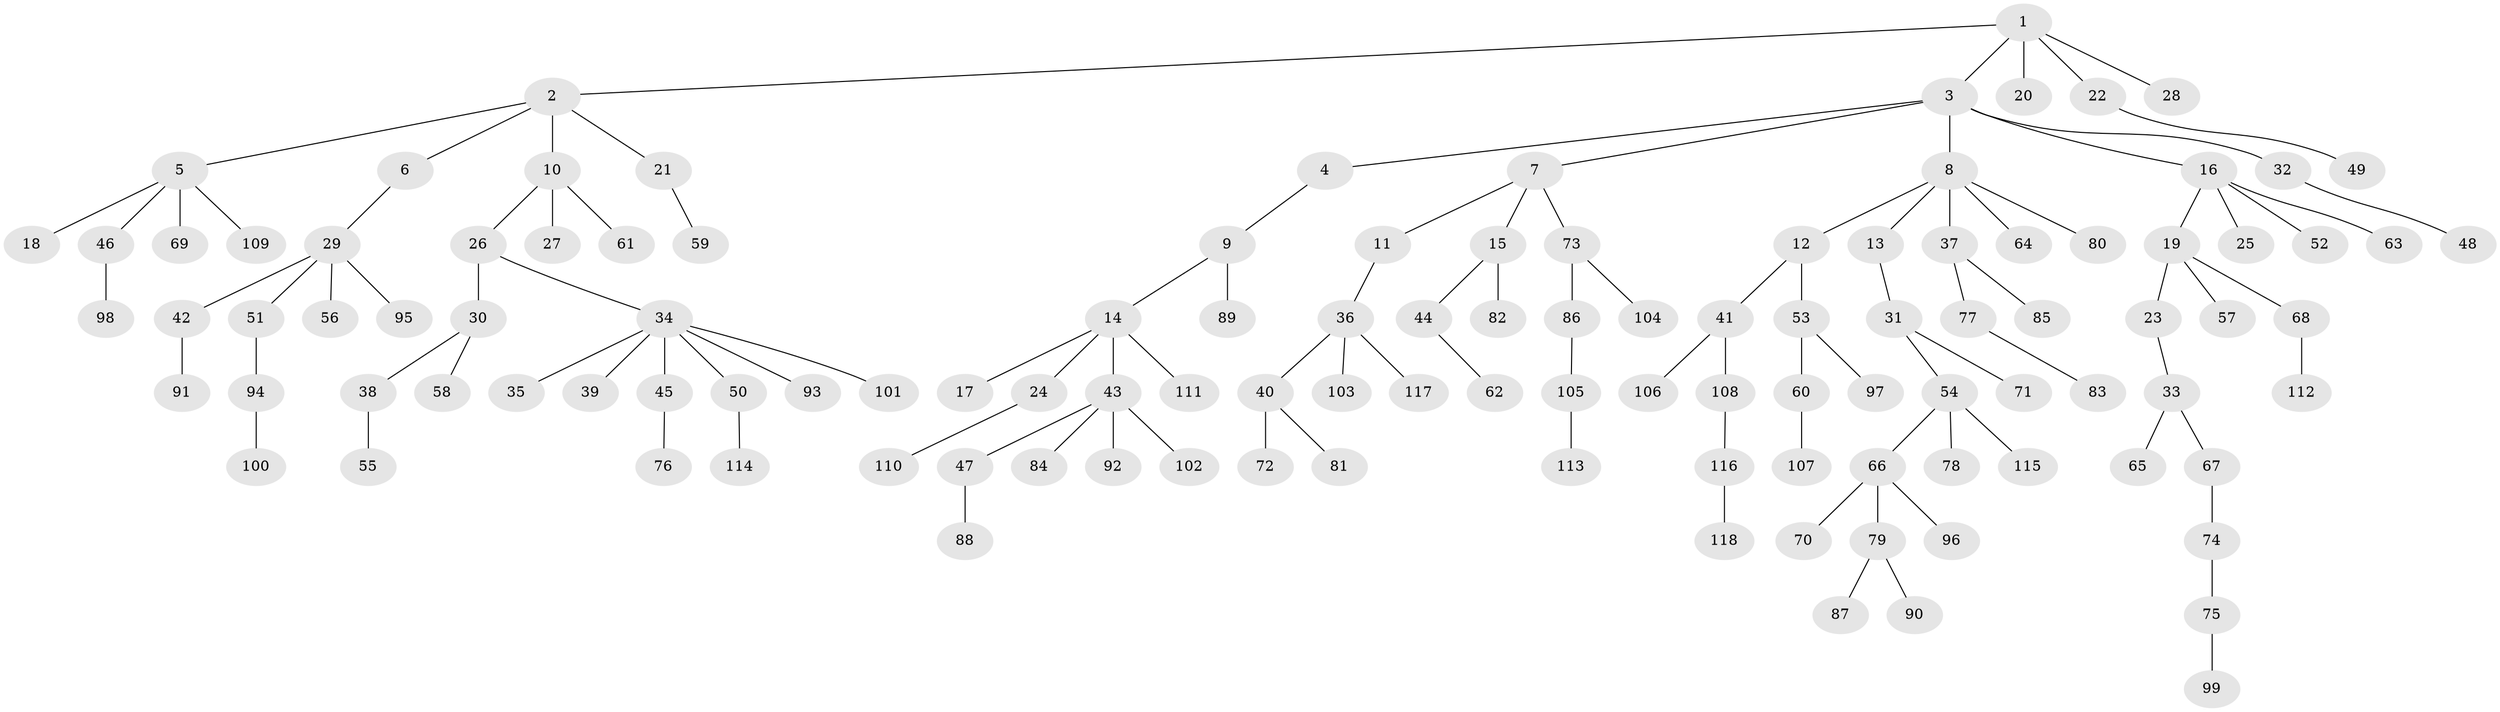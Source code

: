 // coarse degree distribution, {4: 0.0625, 5: 0.041666666666666664, 1: 0.5, 3: 0.20833333333333334, 2: 0.1875}
// Generated by graph-tools (version 1.1) at 2025/37/03/04/25 23:37:27]
// undirected, 118 vertices, 117 edges
graph export_dot {
  node [color=gray90,style=filled];
  1;
  2;
  3;
  4;
  5;
  6;
  7;
  8;
  9;
  10;
  11;
  12;
  13;
  14;
  15;
  16;
  17;
  18;
  19;
  20;
  21;
  22;
  23;
  24;
  25;
  26;
  27;
  28;
  29;
  30;
  31;
  32;
  33;
  34;
  35;
  36;
  37;
  38;
  39;
  40;
  41;
  42;
  43;
  44;
  45;
  46;
  47;
  48;
  49;
  50;
  51;
  52;
  53;
  54;
  55;
  56;
  57;
  58;
  59;
  60;
  61;
  62;
  63;
  64;
  65;
  66;
  67;
  68;
  69;
  70;
  71;
  72;
  73;
  74;
  75;
  76;
  77;
  78;
  79;
  80;
  81;
  82;
  83;
  84;
  85;
  86;
  87;
  88;
  89;
  90;
  91;
  92;
  93;
  94;
  95;
  96;
  97;
  98;
  99;
  100;
  101;
  102;
  103;
  104;
  105;
  106;
  107;
  108;
  109;
  110;
  111;
  112;
  113;
  114;
  115;
  116;
  117;
  118;
  1 -- 2;
  1 -- 3;
  1 -- 20;
  1 -- 22;
  1 -- 28;
  2 -- 5;
  2 -- 6;
  2 -- 10;
  2 -- 21;
  3 -- 4;
  3 -- 7;
  3 -- 8;
  3 -- 16;
  3 -- 32;
  4 -- 9;
  5 -- 18;
  5 -- 46;
  5 -- 69;
  5 -- 109;
  6 -- 29;
  7 -- 11;
  7 -- 15;
  7 -- 73;
  8 -- 12;
  8 -- 13;
  8 -- 37;
  8 -- 64;
  8 -- 80;
  9 -- 14;
  9 -- 89;
  10 -- 26;
  10 -- 27;
  10 -- 61;
  11 -- 36;
  12 -- 41;
  12 -- 53;
  13 -- 31;
  14 -- 17;
  14 -- 24;
  14 -- 43;
  14 -- 111;
  15 -- 44;
  15 -- 82;
  16 -- 19;
  16 -- 25;
  16 -- 52;
  16 -- 63;
  19 -- 23;
  19 -- 57;
  19 -- 68;
  21 -- 59;
  22 -- 49;
  23 -- 33;
  24 -- 110;
  26 -- 30;
  26 -- 34;
  29 -- 42;
  29 -- 51;
  29 -- 56;
  29 -- 95;
  30 -- 38;
  30 -- 58;
  31 -- 54;
  31 -- 71;
  32 -- 48;
  33 -- 65;
  33 -- 67;
  34 -- 35;
  34 -- 39;
  34 -- 45;
  34 -- 50;
  34 -- 93;
  34 -- 101;
  36 -- 40;
  36 -- 103;
  36 -- 117;
  37 -- 77;
  37 -- 85;
  38 -- 55;
  40 -- 72;
  40 -- 81;
  41 -- 106;
  41 -- 108;
  42 -- 91;
  43 -- 47;
  43 -- 84;
  43 -- 92;
  43 -- 102;
  44 -- 62;
  45 -- 76;
  46 -- 98;
  47 -- 88;
  50 -- 114;
  51 -- 94;
  53 -- 60;
  53 -- 97;
  54 -- 66;
  54 -- 78;
  54 -- 115;
  60 -- 107;
  66 -- 70;
  66 -- 79;
  66 -- 96;
  67 -- 74;
  68 -- 112;
  73 -- 86;
  73 -- 104;
  74 -- 75;
  75 -- 99;
  77 -- 83;
  79 -- 87;
  79 -- 90;
  86 -- 105;
  94 -- 100;
  105 -- 113;
  108 -- 116;
  116 -- 118;
}
